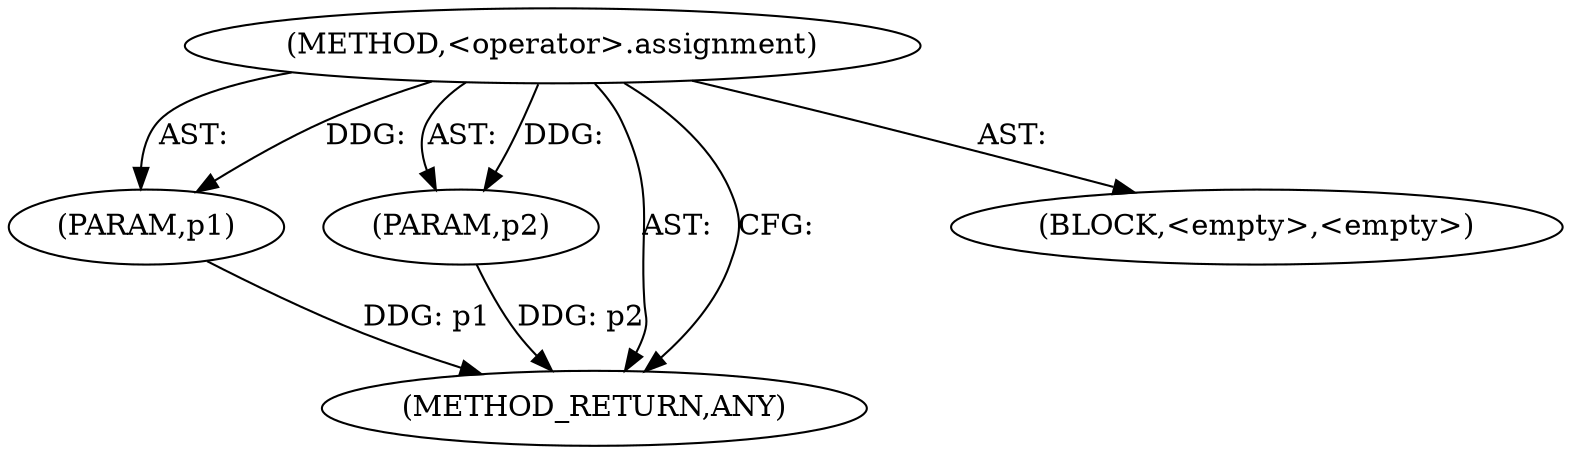 digraph "&lt;operator&gt;.assignment" {  
"99870" [label = <(METHOD,&lt;operator&gt;.assignment)> ]
"99871" [label = <(PARAM,p1)> ]
"99872" [label = <(PARAM,p2)> ]
"99873" [label = <(METHOD_RETURN,ANY)> ]
"99874" [label = <(BLOCK,&lt;empty&gt;,&lt;empty&gt;)> ]
  "99870" -> "99873"  [ label = "AST: "] 
  "99870" -> "99871"  [ label = "AST: "] 
  "99870" -> "99874"  [ label = "AST: "] 
  "99870" -> "99872"  [ label = "AST: "] 
  "99870" -> "99873"  [ label = "CFG: "] 
  "99871" -> "99873"  [ label = "DDG: p1"] 
  "99872" -> "99873"  [ label = "DDG: p2"] 
  "99870" -> "99871"  [ label = "DDG: "] 
  "99870" -> "99872"  [ label = "DDG: "] 
}
